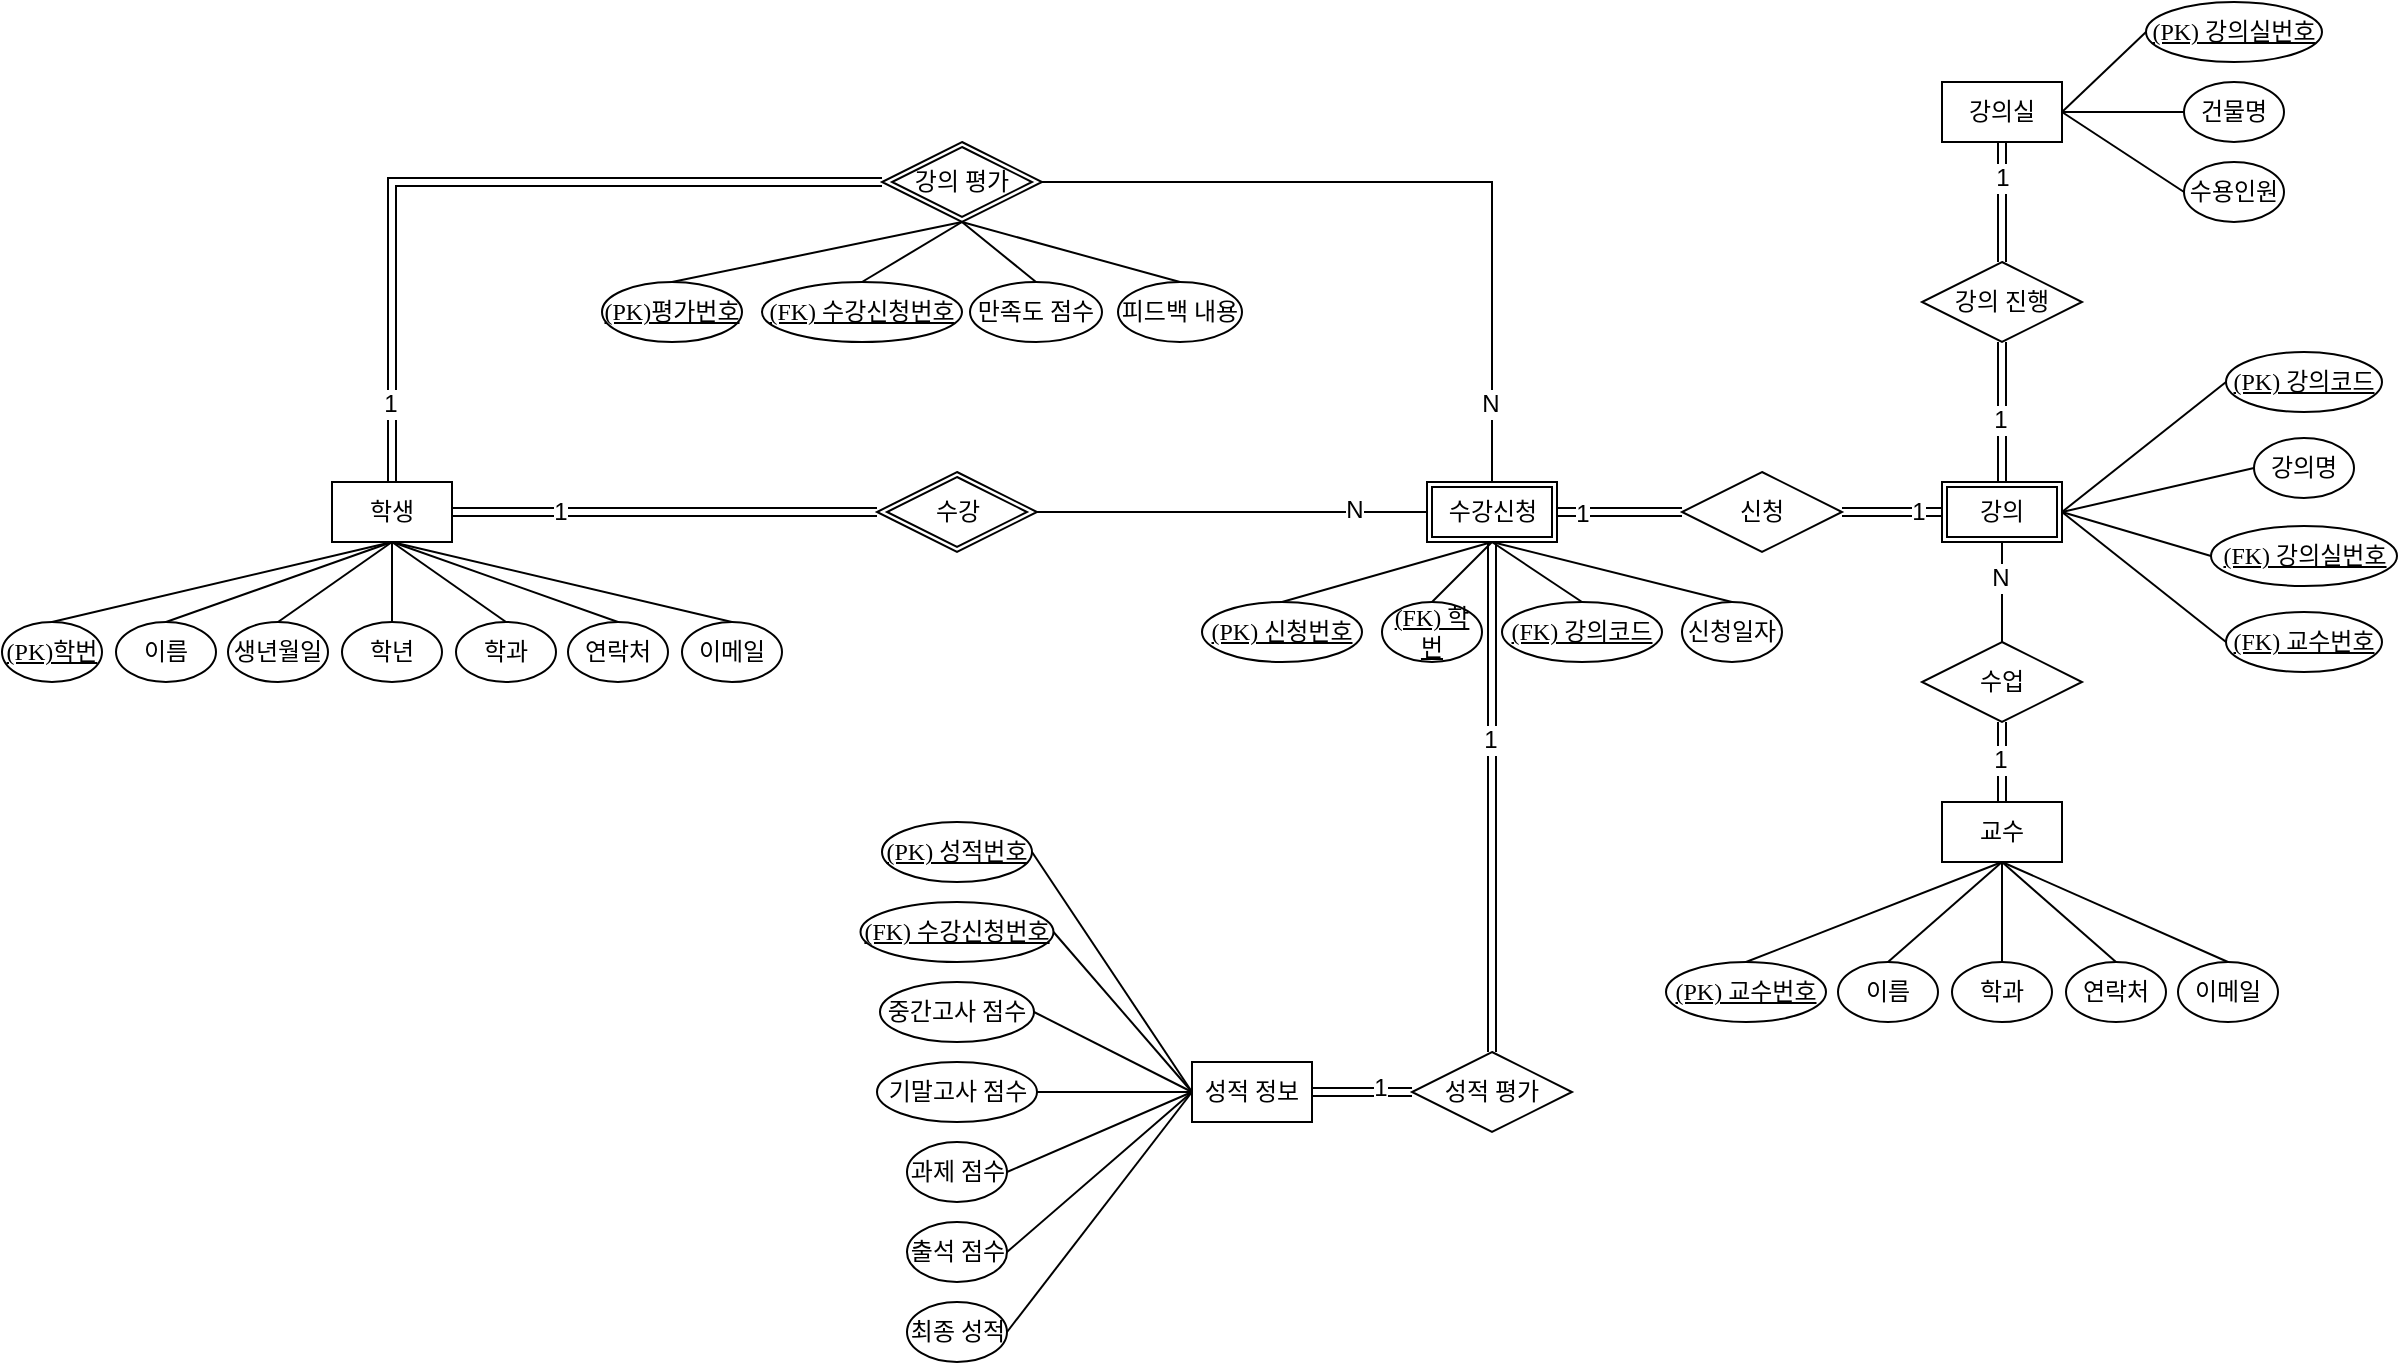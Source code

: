 <mxfile version="26.2.13">
  <diagram name="페이지-1" id="u4H2TjK39akYJ7ZPBIRg">
    <mxGraphModel dx="1890" dy="1308" grid="1" gridSize="10" guides="1" tooltips="1" connect="1" arrows="1" fold="1" page="1" pageScale="1" pageWidth="1500" pageHeight="1000" math="0" shadow="0">
      <root>
        <mxCell id="0" />
        <mxCell id="1" parent="0" />
        <mxCell id="-he7Gmgk-taw1Ec9X0cC-44" value="" style="group;fontFamily=Noto Sans KR;fontSource=https%3A%2F%2Ffonts.googleapis.com%2Fcss%3Ffamily%3DNoto%2BSans%2BKR;" parent="1" vertex="1" connectable="0">
          <mxGeometry x="1012" y="560" width="276" height="110" as="geometry" />
        </mxCell>
        <mxCell id="-he7Gmgk-taw1Ec9X0cC-17" value="&lt;font data-font-src=&quot;https://fonts.googleapis.com/css?family=Noto+Sans+KR&quot;&gt;교수&lt;/font&gt;" style="rounded=0;whiteSpace=wrap;html=1;fontFamily=Noto Sans KR;fontSource=https%3A%2F%2Ffonts.googleapis.com%2Fcss%3Ffamily%3DNoto%2BSans%2BKR;" parent="-he7Gmgk-taw1Ec9X0cC-44" vertex="1">
          <mxGeometry x="108" width="60" height="30" as="geometry" />
        </mxCell>
        <mxCell id="-he7Gmgk-taw1Ec9X0cC-19" value="&lt;font&gt;(PK) 교수번호&lt;/font&gt;" style="ellipse;whiteSpace=wrap;html=1;fontFamily=Noto Sans KR;fontSource=https%3A%2F%2Ffonts.googleapis.com%2Fcss%3Ffamily%3DNoto%2BSans%2BKR;fontStyle=4" parent="-he7Gmgk-taw1Ec9X0cC-44" vertex="1">
          <mxGeometry x="-30" y="80" width="80" height="30" as="geometry" />
        </mxCell>
        <mxCell id="-he7Gmgk-taw1Ec9X0cC-20" value="&lt;font&gt;이름&lt;/font&gt;" style="ellipse;whiteSpace=wrap;html=1;fontFamily=Noto Sans KR;fontSource=https%3A%2F%2Ffonts.googleapis.com%2Fcss%3Ffamily%3DNoto%2BSans%2BKR;" parent="-he7Gmgk-taw1Ec9X0cC-44" vertex="1">
          <mxGeometry x="56" y="80" width="50" height="30" as="geometry" />
        </mxCell>
        <mxCell id="-he7Gmgk-taw1Ec9X0cC-21" value="&lt;font&gt;학과&lt;/font&gt;" style="ellipse;whiteSpace=wrap;html=1;fontFamily=Noto Sans KR;fontSource=https%3A%2F%2Ffonts.googleapis.com%2Fcss%3Ffamily%3DNoto%2BSans%2BKR;" parent="-he7Gmgk-taw1Ec9X0cC-44" vertex="1">
          <mxGeometry x="113" y="80" width="50" height="30" as="geometry" />
        </mxCell>
        <mxCell id="-he7Gmgk-taw1Ec9X0cC-22" value="&lt;span style=&quot;&quot;&gt;연락처&lt;/span&gt;" style="ellipse;whiteSpace=wrap;html=1;fontFamily=Noto Sans KR;fontSource=https%3A%2F%2Ffonts.googleapis.com%2Fcss%3Ffamily%3DNoto%2BSans%2BKR;" parent="-he7Gmgk-taw1Ec9X0cC-44" vertex="1">
          <mxGeometry x="170" y="80" width="50" height="30" as="geometry" />
        </mxCell>
        <mxCell id="-he7Gmgk-taw1Ec9X0cC-23" value="&lt;font&gt;이메일&lt;/font&gt;" style="ellipse;whiteSpace=wrap;html=1;fontFamily=Noto Sans KR;fontSource=https%3A%2F%2Ffonts.googleapis.com%2Fcss%3Ffamily%3DNoto%2BSans%2BKR;" parent="-he7Gmgk-taw1Ec9X0cC-44" vertex="1">
          <mxGeometry x="226" y="80" width="50" height="30" as="geometry" />
        </mxCell>
        <mxCell id="-he7Gmgk-taw1Ec9X0cC-26" value="" style="endArrow=none;html=1;rounded=0;entryX=0.5;entryY=1;entryDx=0;entryDy=0;exitX=0.5;exitY=0;exitDx=0;exitDy=0;fontFamily=Noto Sans KR;fontSource=https%3A%2F%2Ffonts.googleapis.com%2Fcss%3Ffamily%3DNoto%2BSans%2BKR;" parent="-he7Gmgk-taw1Ec9X0cC-44" source="-he7Gmgk-taw1Ec9X0cC-19" target="-he7Gmgk-taw1Ec9X0cC-17" edge="1">
          <mxGeometry width="50" height="50" relative="1" as="geometry">
            <mxPoint x="173" y="260" as="sourcePoint" />
            <mxPoint x="223" y="210" as="targetPoint" />
          </mxGeometry>
        </mxCell>
        <mxCell id="-he7Gmgk-taw1Ec9X0cC-27" value="" style="endArrow=none;html=1;rounded=0;entryX=0.5;entryY=1;entryDx=0;entryDy=0;exitX=0.5;exitY=0;exitDx=0;exitDy=0;fontFamily=Noto Sans KR;fontSource=https%3A%2F%2Ffonts.googleapis.com%2Fcss%3Ffamily%3DNoto%2BSans%2BKR;" parent="-he7Gmgk-taw1Ec9X0cC-44" source="-he7Gmgk-taw1Ec9X0cC-20" target="-he7Gmgk-taw1Ec9X0cC-17" edge="1">
          <mxGeometry width="50" height="50" relative="1" as="geometry">
            <mxPoint x="173" y="260" as="sourcePoint" />
            <mxPoint x="223" y="210" as="targetPoint" />
          </mxGeometry>
        </mxCell>
        <mxCell id="-he7Gmgk-taw1Ec9X0cC-28" value="" style="endArrow=none;html=1;rounded=0;entryX=0.5;entryY=1;entryDx=0;entryDy=0;exitX=0.5;exitY=0;exitDx=0;exitDy=0;fontFamily=Noto Sans KR;fontSource=https%3A%2F%2Ffonts.googleapis.com%2Fcss%3Ffamily%3DNoto%2BSans%2BKR;" parent="-he7Gmgk-taw1Ec9X0cC-44" source="-he7Gmgk-taw1Ec9X0cC-21" target="-he7Gmgk-taw1Ec9X0cC-17" edge="1">
          <mxGeometry width="50" height="50" relative="1" as="geometry">
            <mxPoint x="173" y="260" as="sourcePoint" />
            <mxPoint x="223" y="210" as="targetPoint" />
          </mxGeometry>
        </mxCell>
        <mxCell id="-he7Gmgk-taw1Ec9X0cC-29" value="" style="endArrow=none;html=1;rounded=0;entryX=0.5;entryY=1;entryDx=0;entryDy=0;exitX=0.5;exitY=0;exitDx=0;exitDy=0;fontFamily=Noto Sans KR;fontSource=https%3A%2F%2Ffonts.googleapis.com%2Fcss%3Ffamily%3DNoto%2BSans%2BKR;" parent="-he7Gmgk-taw1Ec9X0cC-44" source="-he7Gmgk-taw1Ec9X0cC-22" target="-he7Gmgk-taw1Ec9X0cC-17" edge="1">
          <mxGeometry width="50" height="50" relative="1" as="geometry">
            <mxPoint x="173" y="260" as="sourcePoint" />
            <mxPoint x="223" y="210" as="targetPoint" />
          </mxGeometry>
        </mxCell>
        <mxCell id="-he7Gmgk-taw1Ec9X0cC-30" value="" style="endArrow=none;html=1;rounded=0;entryX=0.5;entryY=1;entryDx=0;entryDy=0;exitX=0.5;exitY=0;exitDx=0;exitDy=0;fontFamily=Noto Sans KR;fontSource=https%3A%2F%2Ffonts.googleapis.com%2Fcss%3Ffamily%3DNoto%2BSans%2BKR;" parent="-he7Gmgk-taw1Ec9X0cC-44" source="-he7Gmgk-taw1Ec9X0cC-23" target="-he7Gmgk-taw1Ec9X0cC-17" edge="1">
          <mxGeometry width="50" height="50" relative="1" as="geometry">
            <mxPoint x="173" y="260" as="sourcePoint" />
            <mxPoint x="223" y="210" as="targetPoint" />
          </mxGeometry>
        </mxCell>
        <mxCell id="qAFrtIwpJTjvJXIb0N1f-30" value="" style="endArrow=none;html=1;rounded=0;exitX=1;exitY=0.5;exitDx=0;exitDy=0;fontFamily=Noto Sans KR;fontSource=https%3A%2F%2Ffonts.googleapis.com%2Fcss%3Ffamily%3DNoto%2BSans%2BKR;entryX=0;entryY=0.5;entryDx=0;entryDy=0;shape=link;" edge="1" parent="1" source="qAFrtIwpJTjvJXIb0N1f-89" target="qAFrtIwpJTjvJXIb0N1f-105">
          <mxGeometry width="50" height="50" relative="1" as="geometry">
            <mxPoint x="850" y="410" as="sourcePoint" />
            <mxPoint x="1000" y="438" as="targetPoint" />
          </mxGeometry>
        </mxCell>
        <mxCell id="qAFrtIwpJTjvJXIb0N1f-163" value="1" style="edgeLabel;html=1;align=center;verticalAlign=middle;resizable=0;points=[];pointerEvents=0;fontFamily=Helvetica;fontSize=12;fontColor=default;fillColor=none;gradientColor=none;" vertex="1" connectable="0" parent="qAFrtIwpJTjvJXIb0N1f-30">
          <mxGeometry x="-0.594" y="-1" relative="1" as="geometry">
            <mxPoint as="offset" />
          </mxGeometry>
        </mxCell>
        <mxCell id="qAFrtIwpJTjvJXIb0N1f-86" value="" style="endArrow=none;html=1;rounded=0;fontFamily=Helvetica;fontSize=12;fontColor=default;entryX=0.5;entryY=0;entryDx=0;entryDy=0;exitX=0;exitY=0.5;exitDx=0;exitDy=0;shape=link;" edge="1" parent="1" source="qAFrtIwpJTjvJXIb0N1f-98" target="-he7Gmgk-taw1Ec9X0cC-1">
          <mxGeometry width="50" height="50" relative="1" as="geometry">
            <mxPoint x="600" y="490" as="sourcePoint" />
            <mxPoint x="970" y="600" as="targetPoint" />
            <Array as="points">
              <mxPoint x="345" y="250" />
            </Array>
          </mxGeometry>
        </mxCell>
        <mxCell id="qAFrtIwpJTjvJXIb0N1f-146" value="1" style="edgeLabel;html=1;align=center;verticalAlign=middle;resizable=0;points=[];pointerEvents=0;fontFamily=Helvetica;fontSize=12;fontColor=default;fillColor=none;gradientColor=none;" vertex="1" connectable="0" parent="qAFrtIwpJTjvJXIb0N1f-86">
          <mxGeometry x="0.797" y="-1" relative="1" as="geometry">
            <mxPoint y="1" as="offset" />
          </mxGeometry>
        </mxCell>
        <mxCell id="qAFrtIwpJTjvJXIb0N1f-17" value="&lt;font&gt;(PK) 신청번호&lt;/font&gt;" style="ellipse;whiteSpace=wrap;html=1;fontFamily=Noto Sans KR;fontSource=https%3A%2F%2Ffonts.googleapis.com%2Fcss%3Ffamily%3DNoto%2BSans%2BKR;fontStyle=4" vertex="1" parent="1">
          <mxGeometry x="750" y="460" width="80" height="30" as="geometry" />
        </mxCell>
        <mxCell id="qAFrtIwpJTjvJXIb0N1f-18" value="&lt;font&gt;&lt;u&gt;(FK) 학번&lt;/u&gt;&lt;/font&gt;" style="ellipse;whiteSpace=wrap;html=1;fontFamily=Noto Sans KR;fontSource=https%3A%2F%2Ffonts.googleapis.com%2Fcss%3Ffamily%3DNoto%2BSans%2BKR;" vertex="1" parent="1">
          <mxGeometry x="840" y="460" width="50" height="30" as="geometry" />
        </mxCell>
        <mxCell id="qAFrtIwpJTjvJXIb0N1f-20" value="&lt;font&gt;신청일자&lt;/font&gt;" style="ellipse;whiteSpace=wrap;html=1;fontFamily=Noto Sans KR;fontSource=https%3A%2F%2Ffonts.googleapis.com%2Fcss%3Ffamily%3DNoto%2BSans%2BKR;" vertex="1" parent="1">
          <mxGeometry x="990" y="460" width="50" height="30" as="geometry" />
        </mxCell>
        <mxCell id="qAFrtIwpJTjvJXIb0N1f-23" value="" style="endArrow=none;html=1;rounded=0;exitX=0.5;exitY=0;exitDx=0;exitDy=0;entryX=0.5;entryY=1;entryDx=0;entryDy=0;fontFamily=Noto Sans KR;fontSource=https%3A%2F%2Ffonts.googleapis.com%2Fcss%3Ffamily%3DNoto%2BSans%2BKR;" edge="1" parent="1" source="qAFrtIwpJTjvJXIb0N1f-17" target="qAFrtIwpJTjvJXIb0N1f-89">
          <mxGeometry width="50" height="50" relative="1" as="geometry">
            <mxPoint x="520" y="360" as="sourcePoint" />
            <mxPoint x="805" y="390" as="targetPoint" />
          </mxGeometry>
        </mxCell>
        <mxCell id="qAFrtIwpJTjvJXIb0N1f-24" value="" style="endArrow=none;html=1;rounded=0;entryX=0.5;entryY=1;entryDx=0;entryDy=0;exitX=0.5;exitY=0;exitDx=0;exitDy=0;fontFamily=Noto Sans KR;fontSource=https%3A%2F%2Ffonts.googleapis.com%2Fcss%3Ffamily%3DNoto%2BSans%2BKR;" edge="1" parent="1" source="qAFrtIwpJTjvJXIb0N1f-18" target="qAFrtIwpJTjvJXIb0N1f-89">
          <mxGeometry width="50" height="50" relative="1" as="geometry">
            <mxPoint x="520" y="360" as="sourcePoint" />
            <mxPoint x="805" y="390" as="targetPoint" />
          </mxGeometry>
        </mxCell>
        <mxCell id="qAFrtIwpJTjvJXIb0N1f-25" value="" style="endArrow=none;html=1;rounded=0;entryX=0.5;entryY=1;entryDx=0;entryDy=0;exitX=0.5;exitY=0;exitDx=0;exitDy=0;fontFamily=Noto Sans KR;fontSource=https%3A%2F%2Ffonts.googleapis.com%2Fcss%3Ffamily%3DNoto%2BSans%2BKR;" edge="1" parent="1" source="qAFrtIwpJTjvJXIb0N1f-19" target="qAFrtIwpJTjvJXIb0N1f-89">
          <mxGeometry width="50" height="50" relative="1" as="geometry">
            <mxPoint x="520" y="360" as="sourcePoint" />
            <mxPoint x="805" y="390" as="targetPoint" />
          </mxGeometry>
        </mxCell>
        <mxCell id="qAFrtIwpJTjvJXIb0N1f-26" value="" style="endArrow=none;html=1;rounded=0;entryX=0.5;entryY=1;entryDx=0;entryDy=0;exitX=0.5;exitY=0;exitDx=0;exitDy=0;fontFamily=Noto Sans KR;fontSource=https%3A%2F%2Ffonts.googleapis.com%2Fcss%3Ffamily%3DNoto%2BSans%2BKR;" edge="1" parent="1" source="qAFrtIwpJTjvJXIb0N1f-20" target="qAFrtIwpJTjvJXIb0N1f-89">
          <mxGeometry width="50" height="50" relative="1" as="geometry">
            <mxPoint x="520" y="360" as="sourcePoint" />
            <mxPoint x="805" y="390" as="targetPoint" />
          </mxGeometry>
        </mxCell>
        <mxCell id="qAFrtIwpJTjvJXIb0N1f-104" value="" style="endArrow=none;html=1;rounded=0;fontFamily=Helvetica;fontSize=12;fontColor=default;entryX=0.5;entryY=0;entryDx=0;entryDy=0;exitX=1;exitY=0.5;exitDx=0;exitDy=0;" edge="1" parent="1" source="qAFrtIwpJTjvJXIb0N1f-98" target="qAFrtIwpJTjvJXIb0N1f-89">
          <mxGeometry width="50" height="50" relative="1" as="geometry">
            <mxPoint x="670" y="470" as="sourcePoint" />
            <mxPoint x="720" y="420" as="targetPoint" />
            <Array as="points">
              <mxPoint x="895" y="250" />
            </Array>
          </mxGeometry>
        </mxCell>
        <mxCell id="qAFrtIwpJTjvJXIb0N1f-147" value="N" style="edgeLabel;html=1;align=center;verticalAlign=middle;resizable=0;points=[];pointerEvents=0;fontFamily=Helvetica;fontSize=12;fontColor=default;fillColor=none;gradientColor=none;" vertex="1" connectable="0" parent="qAFrtIwpJTjvJXIb0N1f-104">
          <mxGeometry x="0.786" y="-1" relative="1" as="geometry">
            <mxPoint y="1" as="offset" />
          </mxGeometry>
        </mxCell>
        <mxCell id="qAFrtIwpJTjvJXIb0N1f-105" value="신청" style="rhombus;whiteSpace=wrap;html=1;pointerEvents=0;align=center;verticalAlign=middle;fontFamily=Noto Sans KR;fontSize=12;labelBackgroundColor=none;fontSource=https%3A%2F%2Ffonts.googleapis.com%2Fcss%3Ffamily%3DNoto%2BSans%2BKR;" vertex="1" parent="1">
          <mxGeometry x="990" y="395" width="80" height="40" as="geometry" />
        </mxCell>
        <mxCell id="qAFrtIwpJTjvJXIb0N1f-109" value="" style="endArrow=none;html=1;rounded=0;fontFamily=Helvetica;fontSize=12;fontColor=default;entryX=0;entryY=0.5;entryDx=0;entryDy=0;exitX=1;exitY=0.5;exitDx=0;exitDy=0;shape=link;" edge="1" parent="1" source="qAFrtIwpJTjvJXIb0N1f-105" target="-he7Gmgk-taw1Ec9X0cC-32">
          <mxGeometry width="50" height="50" relative="1" as="geometry">
            <mxPoint x="890" y="600" as="sourcePoint" />
            <mxPoint x="940" y="550" as="targetPoint" />
          </mxGeometry>
        </mxCell>
        <mxCell id="qAFrtIwpJTjvJXIb0N1f-164" value="1" style="edgeLabel;html=1;align=center;verticalAlign=middle;resizable=0;points=[];pointerEvents=0;fontFamily=Helvetica;fontSize=12;fontColor=default;fillColor=none;gradientColor=none;" vertex="1" connectable="0" parent="qAFrtIwpJTjvJXIb0N1f-109">
          <mxGeometry x="0.512" relative="1" as="geometry">
            <mxPoint as="offset" />
          </mxGeometry>
        </mxCell>
        <mxCell id="qAFrtIwpJTjvJXIb0N1f-114" value="" style="group" vertex="1" connectable="0" parent="1">
          <mxGeometry x="1120" y="335" width="230" height="160" as="geometry" />
        </mxCell>
        <mxCell id="-he7Gmgk-taw1Ec9X0cC-32" value="&lt;font data-font-src=&quot;https://fonts.googleapis.com/css?family=Noto+Sans+KR&quot;&gt;강의&lt;/font&gt;" style="rounded=0;whiteSpace=wrap;html=1;fontFamily=Noto Sans KR;fontSource=https%3A%2F%2Ffonts.googleapis.com%2Fcss%3Ffamily%3DNoto%2BSans%2BKR;" parent="qAFrtIwpJTjvJXIb0N1f-114" vertex="1">
          <mxGeometry y="65" width="60" height="30" as="geometry" />
        </mxCell>
        <mxCell id="-he7Gmgk-taw1Ec9X0cC-34" value="&lt;font&gt;&lt;u&gt;(PK) 강의코드&lt;/u&gt;&lt;/font&gt;" style="ellipse;whiteSpace=wrap;html=1;fontFamily=Noto Sans KR;fontSource=https%3A%2F%2Ffonts.googleapis.com%2Fcss%3Ffamily%3DNoto%2BSans%2BKR;" parent="qAFrtIwpJTjvJXIb0N1f-114" vertex="1">
          <mxGeometry x="142" width="78" height="30" as="geometry" />
        </mxCell>
        <mxCell id="-he7Gmgk-taw1Ec9X0cC-35" value="&lt;font&gt;강의명&lt;/font&gt;" style="ellipse;whiteSpace=wrap;html=1;fontFamily=Noto Sans KR;fontSource=https%3A%2F%2Ffonts.googleapis.com%2Fcss%3Ffamily%3DNoto%2BSans%2BKR;" parent="qAFrtIwpJTjvJXIb0N1f-114" vertex="1">
          <mxGeometry x="156" y="43" width="50" height="30" as="geometry" />
        </mxCell>
        <mxCell id="-he7Gmgk-taw1Ec9X0cC-36" value="&lt;span style=&quot;&quot;&gt;&lt;u&gt;(FK) 강의실번호&lt;/u&gt;&lt;/span&gt;" style="ellipse;whiteSpace=wrap;html=1;fontFamily=Noto Sans KR;fontSource=https%3A%2F%2Ffonts.googleapis.com%2Fcss%3Ffamily%3DNoto%2BSans%2BKR;" parent="qAFrtIwpJTjvJXIb0N1f-114" vertex="1">
          <mxGeometry x="134.5" y="87" width="93" height="30" as="geometry" />
        </mxCell>
        <mxCell id="-he7Gmgk-taw1Ec9X0cC-37" value="&lt;font&gt;&lt;u&gt;(FK) 교수번호&lt;/u&gt;&lt;/font&gt;" style="ellipse;whiteSpace=wrap;html=1;fontFamily=Noto Sans KR;fontSource=https%3A%2F%2Ffonts.googleapis.com%2Fcss%3Ffamily%3DNoto%2BSans%2BKR;" parent="qAFrtIwpJTjvJXIb0N1f-114" vertex="1">
          <mxGeometry x="142" y="130" width="78" height="30" as="geometry" />
        </mxCell>
        <mxCell id="qAFrtIwpJTjvJXIb0N1f-110" value="" style="endArrow=none;html=1;rounded=0;fontFamily=Helvetica;fontSize=12;fontColor=default;entryX=1;entryY=0.5;entryDx=0;entryDy=0;exitX=0;exitY=0.5;exitDx=0;exitDy=0;" edge="1" parent="qAFrtIwpJTjvJXIb0N1f-114" source="-he7Gmgk-taw1Ec9X0cC-34" target="-he7Gmgk-taw1Ec9X0cC-32">
          <mxGeometry width="50" height="50" relative="1" as="geometry">
            <mxPoint x="187" y="122.5" as="sourcePoint" />
            <mxPoint x="237" y="72.5" as="targetPoint" />
          </mxGeometry>
        </mxCell>
        <mxCell id="qAFrtIwpJTjvJXIb0N1f-111" value="" style="endArrow=none;html=1;rounded=0;fontFamily=Helvetica;fontSize=12;fontColor=default;exitX=1;exitY=0.5;exitDx=0;exitDy=0;entryX=0;entryY=0.5;entryDx=0;entryDy=0;" edge="1" parent="qAFrtIwpJTjvJXIb0N1f-114" source="-he7Gmgk-taw1Ec9X0cC-32" target="-he7Gmgk-taw1Ec9X0cC-35">
          <mxGeometry width="50" height="50" relative="1" as="geometry">
            <mxPoint x="187" y="122.5" as="sourcePoint" />
            <mxPoint x="237" y="72.5" as="targetPoint" />
          </mxGeometry>
        </mxCell>
        <mxCell id="qAFrtIwpJTjvJXIb0N1f-112" value="" style="endArrow=none;html=1;rounded=0;fontFamily=Helvetica;fontSize=12;fontColor=default;entryX=1;entryY=0.5;entryDx=0;entryDy=0;exitX=0;exitY=0.5;exitDx=0;exitDy=0;" edge="1" parent="qAFrtIwpJTjvJXIb0N1f-114" source="-he7Gmgk-taw1Ec9X0cC-36" target="-he7Gmgk-taw1Ec9X0cC-32">
          <mxGeometry width="50" height="50" relative="1" as="geometry">
            <mxPoint x="187" y="122.5" as="sourcePoint" />
            <mxPoint x="237" y="72.5" as="targetPoint" />
          </mxGeometry>
        </mxCell>
        <mxCell id="qAFrtIwpJTjvJXIb0N1f-113" value="" style="endArrow=none;html=1;rounded=0;fontFamily=Helvetica;fontSize=12;fontColor=default;entryX=1;entryY=0.5;entryDx=0;entryDy=0;exitX=0;exitY=0.5;exitDx=0;exitDy=0;" edge="1" parent="qAFrtIwpJTjvJXIb0N1f-114" source="-he7Gmgk-taw1Ec9X0cC-37" target="-he7Gmgk-taw1Ec9X0cC-32">
          <mxGeometry width="50" height="50" relative="1" as="geometry">
            <mxPoint x="187" y="122.5" as="sourcePoint" />
            <mxPoint x="237" y="72.5" as="targetPoint" />
          </mxGeometry>
        </mxCell>
        <mxCell id="qAFrtIwpJTjvJXIb0N1f-159" value="" style="rounded=0;whiteSpace=wrap;html=1;fontFamily=Noto Sans KR;fontSource=https%3A%2F%2Ffonts.googleapis.com%2Fcss%3Ffamily%3DNoto%2BSans%2BKR;fillColor=none;" vertex="1" parent="qAFrtIwpJTjvJXIb0N1f-114">
          <mxGeometry x="2.5" y="67.5" width="55" height="25" as="geometry" />
        </mxCell>
        <mxCell id="qAFrtIwpJTjvJXIb0N1f-117" value="" style="group" vertex="1" connectable="0" parent="1">
          <mxGeometry x="1120" y="160" width="190" height="110" as="geometry" />
        </mxCell>
        <mxCell id="qAFrtIwpJTjvJXIb0N1f-2" value="&lt;font data-font-src=&quot;https://fonts.googleapis.com/css?family=Noto+Sans+KR&quot;&gt;강의실&lt;/font&gt;" style="rounded=0;whiteSpace=wrap;html=1;fontFamily=Noto Sans KR;fontSource=https%3A%2F%2Ffonts.googleapis.com%2Fcss%3Ffamily%3DNoto%2BSans%2BKR;" vertex="1" parent="qAFrtIwpJTjvJXIb0N1f-117">
          <mxGeometry y="40" width="60" height="30" as="geometry" />
        </mxCell>
        <mxCell id="qAFrtIwpJTjvJXIb0N1f-5" value="&lt;font&gt;건물명&lt;/font&gt;" style="ellipse;whiteSpace=wrap;html=1;fontFamily=Noto Sans KR;fontSource=https%3A%2F%2Ffonts.googleapis.com%2Fcss%3Ffamily%3DNoto%2BSans%2BKR;" vertex="1" parent="qAFrtIwpJTjvJXIb0N1f-117">
          <mxGeometry x="121" y="40" width="50" height="30" as="geometry" />
        </mxCell>
        <mxCell id="qAFrtIwpJTjvJXIb0N1f-6" value="&lt;font&gt;수용인원&lt;/font&gt;" style="ellipse;whiteSpace=wrap;html=1;fontFamily=Noto Sans KR;fontSource=https%3A%2F%2Ffonts.googleapis.com%2Fcss%3Ffamily%3DNoto%2BSans%2BKR;" vertex="1" parent="qAFrtIwpJTjvJXIb0N1f-117">
          <mxGeometry x="121" y="80" width="50" height="30" as="geometry" />
        </mxCell>
        <mxCell id="qAFrtIwpJTjvJXIb0N1f-9" value="" style="endArrow=none;html=1;rounded=0;entryX=1;entryY=0.5;entryDx=0;entryDy=0;fontFamily=Noto Sans KR;fontSource=https%3A%2F%2Ffonts.googleapis.com%2Fcss%3Ffamily%3DNoto%2BSans%2BKR;exitX=0;exitY=0.5;exitDx=0;exitDy=0;" edge="1" parent="qAFrtIwpJTjvJXIb0N1f-117" source="qAFrtIwpJTjvJXIb0N1f-13" target="qAFrtIwpJTjvJXIb0N1f-2">
          <mxGeometry width="50" height="50" relative="1" as="geometry">
            <mxPoint x="122" y="20" as="sourcePoint" />
            <mxPoint x="125" y="250" as="targetPoint" />
          </mxGeometry>
        </mxCell>
        <mxCell id="qAFrtIwpJTjvJXIb0N1f-13" value="&lt;span style=&quot;&quot;&gt;&lt;u&gt;(PK) 강의실번호&lt;/u&gt;&lt;/span&gt;" style="ellipse;whiteSpace=wrap;html=1;fontFamily=Noto Sans KR;fontSource=https%3A%2F%2Ffonts.googleapis.com%2Fcss%3Ffamily%3DNoto%2BSans%2BKR;" vertex="1" parent="qAFrtIwpJTjvJXIb0N1f-117">
          <mxGeometry x="102" width="88" height="30" as="geometry" />
        </mxCell>
        <mxCell id="qAFrtIwpJTjvJXIb0N1f-115" value="" style="endArrow=none;html=1;rounded=0;entryX=1;entryY=0.5;entryDx=0;entryDy=0;fontFamily=Noto Sans KR;fontSource=https%3A%2F%2Ffonts.googleapis.com%2Fcss%3Ffamily%3DNoto%2BSans%2BKR;exitX=0;exitY=0.5;exitDx=0;exitDy=0;" edge="1" parent="qAFrtIwpJTjvJXIb0N1f-117" source="qAFrtIwpJTjvJXIb0N1f-5" target="qAFrtIwpJTjvJXIb0N1f-2">
          <mxGeometry width="50" height="50" relative="1" as="geometry">
            <mxPoint x="112" y="25" as="sourcePoint" />
            <mxPoint x="70" y="65" as="targetPoint" />
          </mxGeometry>
        </mxCell>
        <mxCell id="qAFrtIwpJTjvJXIb0N1f-116" value="" style="endArrow=none;html=1;rounded=0;entryX=1;entryY=0.5;entryDx=0;entryDy=0;fontFamily=Noto Sans KR;fontSource=https%3A%2F%2Ffonts.googleapis.com%2Fcss%3Ffamily%3DNoto%2BSans%2BKR;exitX=0;exitY=0.5;exitDx=0;exitDy=0;" edge="1" parent="qAFrtIwpJTjvJXIb0N1f-117" source="qAFrtIwpJTjvJXIb0N1f-6" target="qAFrtIwpJTjvJXIb0N1f-2">
          <mxGeometry width="50" height="50" relative="1" as="geometry">
            <mxPoint x="122" y="35" as="sourcePoint" />
            <mxPoint x="80" y="75" as="targetPoint" />
          </mxGeometry>
        </mxCell>
        <mxCell id="qAFrtIwpJTjvJXIb0N1f-118" value="" style="endArrow=none;html=1;rounded=0;fontFamily=Helvetica;fontSize=12;fontColor=default;entryX=0.5;entryY=1;entryDx=0;entryDy=0;exitX=0.5;exitY=0;exitDx=0;exitDy=0;shape=link;" edge="1" parent="1" source="qAFrtIwpJTjvJXIb0N1f-120" target="qAFrtIwpJTjvJXIb0N1f-2">
          <mxGeometry width="50" height="50" relative="1" as="geometry">
            <mxPoint x="1150" y="220" as="sourcePoint" />
            <mxPoint x="1340" y="200" as="targetPoint" />
          </mxGeometry>
        </mxCell>
        <mxCell id="qAFrtIwpJTjvJXIb0N1f-162" value="1" style="edgeLabel;html=1;align=center;verticalAlign=middle;resizable=0;points=[];pointerEvents=0;fontFamily=Helvetica;fontSize=12;fontColor=default;fillColor=none;gradientColor=none;" vertex="1" connectable="0" parent="qAFrtIwpJTjvJXIb0N1f-118">
          <mxGeometry x="0.404" relative="1" as="geometry">
            <mxPoint as="offset" />
          </mxGeometry>
        </mxCell>
        <mxCell id="qAFrtIwpJTjvJXIb0N1f-120" value="강의 진행" style="rhombus;whiteSpace=wrap;html=1;pointerEvents=0;align=center;verticalAlign=middle;fontFamily=Noto Sans KR;fontSize=12;labelBackgroundColor=none;fontSource=https%3A%2F%2Ffonts.googleapis.com%2Fcss%3Ffamily%3DNoto%2BSans%2BKR;" vertex="1" parent="1">
          <mxGeometry x="1110" y="290" width="80" height="40" as="geometry" />
        </mxCell>
        <mxCell id="qAFrtIwpJTjvJXIb0N1f-122" value="" style="endArrow=none;html=1;rounded=0;fontFamily=Helvetica;fontSize=12;fontColor=default;entryX=0.5;entryY=1;entryDx=0;entryDy=0;exitX=0.5;exitY=0;exitDx=0;exitDy=0;shape=link;" edge="1" parent="1" source="-he7Gmgk-taw1Ec9X0cC-32" target="qAFrtIwpJTjvJXIb0N1f-120">
          <mxGeometry width="50" height="50" relative="1" as="geometry">
            <mxPoint x="1290" y="250" as="sourcePoint" />
            <mxPoint x="1340" y="200" as="targetPoint" />
          </mxGeometry>
        </mxCell>
        <mxCell id="qAFrtIwpJTjvJXIb0N1f-161" value="1" style="edgeLabel;html=1;align=center;verticalAlign=middle;resizable=0;points=[];pointerEvents=0;fontFamily=Helvetica;fontSize=12;fontColor=default;fillColor=none;gradientColor=none;" vertex="1" connectable="0" parent="qAFrtIwpJTjvJXIb0N1f-122">
          <mxGeometry x="-0.116" y="-1" relative="1" as="geometry">
            <mxPoint x="-2" as="offset" />
          </mxGeometry>
        </mxCell>
        <mxCell id="qAFrtIwpJTjvJXIb0N1f-124" value="" style="group" vertex="1" connectable="0" parent="1">
          <mxGeometry x="500" y="230" width="270" height="100" as="geometry" />
        </mxCell>
        <mxCell id="qAFrtIwpJTjvJXIb0N1f-77" value="&lt;font&gt;&lt;u&gt;(FK) 수강신청번호&lt;/u&gt;&lt;/font&gt;" style="ellipse;whiteSpace=wrap;html=1;fontFamily=Noto Sans KR;fontSource=https%3A%2F%2Ffonts.googleapis.com%2Fcss%3Ffamily%3DNoto%2BSans%2BKR;" vertex="1" parent="qAFrtIwpJTjvJXIb0N1f-124">
          <mxGeometry x="30" y="70" width="100" height="30" as="geometry" />
        </mxCell>
        <mxCell id="qAFrtIwpJTjvJXIb0N1f-78" value="&lt;span style=&quot;&quot;&gt;만족도 점수&lt;/span&gt;" style="ellipse;whiteSpace=wrap;html=1;fontFamily=Noto Sans KR;fontSource=https%3A%2F%2Ffonts.googleapis.com%2Fcss%3Ffamily%3DNoto%2BSans%2BKR;" vertex="1" parent="qAFrtIwpJTjvJXIb0N1f-124">
          <mxGeometry x="134" y="70" width="66" height="30" as="geometry" />
        </mxCell>
        <mxCell id="qAFrtIwpJTjvJXIb0N1f-79" value="&lt;font&gt;피드백 내용&lt;/font&gt;" style="ellipse;whiteSpace=wrap;html=1;fontFamily=Noto Sans KR;fontSource=https%3A%2F%2Ffonts.googleapis.com%2Fcss%3Ffamily%3DNoto%2BSans%2BKR;" vertex="1" parent="qAFrtIwpJTjvJXIb0N1f-124">
          <mxGeometry x="208" y="70" width="62" height="30" as="geometry" />
        </mxCell>
        <mxCell id="qAFrtIwpJTjvJXIb0N1f-98" value="강의 평가" style="rhombus;whiteSpace=wrap;html=1;pointerEvents=0;align=center;verticalAlign=middle;fontFamily=Noto Sans KR;fontSize=12;labelBackgroundColor=none;fontSource=https%3A%2F%2Ffonts.googleapis.com%2Fcss%3Ffamily%3DNoto%2BSans%2BKR;" vertex="1" parent="qAFrtIwpJTjvJXIb0N1f-124">
          <mxGeometry x="90" width="80" height="40" as="geometry" />
        </mxCell>
        <mxCell id="qAFrtIwpJTjvJXIb0N1f-81" value="" style="endArrow=none;html=1;rounded=0;entryX=0.5;entryY=1;entryDx=0;entryDy=0;exitX=0.5;exitY=0;exitDx=0;exitDy=0;fontFamily=Noto Sans KR;fontSource=https%3A%2F%2Ffonts.googleapis.com%2Fcss%3Ffamily%3DNoto%2BSans%2BKR;" edge="1" parent="qAFrtIwpJTjvJXIb0N1f-124" source="qAFrtIwpJTjvJXIb0N1f-77" target="qAFrtIwpJTjvJXIb0N1f-98">
          <mxGeometry width="50" height="50" relative="1" as="geometry">
            <mxPoint x="247" y="315" as="sourcePoint" />
            <mxPoint x="253" y="90" as="targetPoint" />
          </mxGeometry>
        </mxCell>
        <mxCell id="qAFrtIwpJTjvJXIb0N1f-82" value="" style="endArrow=none;html=1;rounded=0;entryX=0.5;entryY=1;entryDx=0;entryDy=0;exitX=0.5;exitY=0;exitDx=0;exitDy=0;fontFamily=Noto Sans KR;fontSource=https%3A%2F%2Ffonts.googleapis.com%2Fcss%3Ffamily%3DNoto%2BSans%2BKR;" edge="1" parent="qAFrtIwpJTjvJXIb0N1f-124" source="qAFrtIwpJTjvJXIb0N1f-78" target="qAFrtIwpJTjvJXIb0N1f-98">
          <mxGeometry width="50" height="50" relative="1" as="geometry">
            <mxPoint x="247" y="315" as="sourcePoint" />
            <mxPoint x="253" y="90" as="targetPoint" />
          </mxGeometry>
        </mxCell>
        <mxCell id="qAFrtIwpJTjvJXIb0N1f-83" value="" style="endArrow=none;html=1;rounded=0;entryX=0.5;entryY=1;entryDx=0;entryDy=0;exitX=0.5;exitY=0;exitDx=0;exitDy=0;fontFamily=Noto Sans KR;fontSource=https%3A%2F%2Ffonts.googleapis.com%2Fcss%3Ffamily%3DNoto%2BSans%2BKR;" edge="1" parent="qAFrtIwpJTjvJXIb0N1f-124" source="qAFrtIwpJTjvJXIb0N1f-79" target="qAFrtIwpJTjvJXIb0N1f-98">
          <mxGeometry width="50" height="50" relative="1" as="geometry">
            <mxPoint x="247" y="315" as="sourcePoint" />
            <mxPoint x="253" y="90" as="targetPoint" />
          </mxGeometry>
        </mxCell>
        <mxCell id="qAFrtIwpJTjvJXIb0N1f-158" value="" style="rhombus;whiteSpace=wrap;html=1;pointerEvents=0;align=center;verticalAlign=middle;fontFamily=Noto Sans KR;fontSize=12;labelBackgroundColor=none;fontSource=https%3A%2F%2Ffonts.googleapis.com%2Fcss%3Ffamily%3DNoto%2BSans%2BKR;fillColor=none;" vertex="1" parent="qAFrtIwpJTjvJXIb0N1f-124">
          <mxGeometry x="95" y="2.5" width="70" height="35" as="geometry" />
        </mxCell>
        <mxCell id="qAFrtIwpJTjvJXIb0N1f-125" value="" style="endArrow=none;html=1;rounded=0;fontFamily=Helvetica;fontSize=12;fontColor=default;entryX=0;entryY=0.5;entryDx=0;entryDy=0;exitX=1;exitY=0.5;exitDx=0;exitDy=0;strokeColor=default;shape=link;" edge="1" parent="1" source="-he7Gmgk-taw1Ec9X0cC-1" target="qAFrtIwpJTjvJXIb0N1f-90">
          <mxGeometry width="50" height="50" relative="1" as="geometry">
            <mxPoint x="550" y="410" as="sourcePoint" />
            <mxPoint x="600" y="360" as="targetPoint" />
          </mxGeometry>
        </mxCell>
        <mxCell id="qAFrtIwpJTjvJXIb0N1f-148" value="1" style="edgeLabel;html=1;align=center;verticalAlign=middle;resizable=0;points=[];pointerEvents=0;fontFamily=Helvetica;fontSize=12;fontColor=default;fillColor=none;gradientColor=none;" vertex="1" connectable="0" parent="qAFrtIwpJTjvJXIb0N1f-125">
          <mxGeometry x="-0.498" relative="1" as="geometry">
            <mxPoint as="offset" />
          </mxGeometry>
        </mxCell>
        <mxCell id="qAFrtIwpJTjvJXIb0N1f-126" value="" style="endArrow=none;html=1;rounded=0;fontFamily=Helvetica;fontSize=12;fontColor=default;entryX=0;entryY=0.5;entryDx=0;entryDy=0;exitX=1;exitY=0.5;exitDx=0;exitDy=0;" edge="1" parent="1" source="qAFrtIwpJTjvJXIb0N1f-90" target="qAFrtIwpJTjvJXIb0N1f-89">
          <mxGeometry width="50" height="50" relative="1" as="geometry">
            <mxPoint x="550" y="410" as="sourcePoint" />
            <mxPoint x="600" y="360" as="targetPoint" />
          </mxGeometry>
        </mxCell>
        <mxCell id="qAFrtIwpJTjvJXIb0N1f-149" value="N" style="edgeLabel;html=1;align=center;verticalAlign=middle;resizable=0;points=[];pointerEvents=0;fontFamily=Helvetica;fontSize=12;fontColor=default;fillColor=none;gradientColor=none;" vertex="1" connectable="0" parent="qAFrtIwpJTjvJXIb0N1f-126">
          <mxGeometry x="0.621" y="1" relative="1" as="geometry">
            <mxPoint as="offset" />
          </mxGeometry>
        </mxCell>
        <mxCell id="qAFrtIwpJTjvJXIb0N1f-127" value="수업" style="rhombus;whiteSpace=wrap;html=1;pointerEvents=0;align=center;verticalAlign=middle;fontFamily=Noto Sans KR;fontSize=12;labelBackgroundColor=none;fontSource=https%3A%2F%2Ffonts.googleapis.com%2Fcss%3Ffamily%3DNoto%2BSans%2BKR;" vertex="1" parent="1">
          <mxGeometry x="1110" y="480" width="80" height="40" as="geometry" />
        </mxCell>
        <mxCell id="qAFrtIwpJTjvJXIb0N1f-128" value="" style="endArrow=none;html=1;rounded=0;fontFamily=Helvetica;fontSize=12;fontColor=default;entryX=0.5;entryY=1;entryDx=0;entryDy=0;exitX=0.5;exitY=0;exitDx=0;exitDy=0;" edge="1" parent="1" source="qAFrtIwpJTjvJXIb0N1f-127" target="-he7Gmgk-taw1Ec9X0cC-32">
          <mxGeometry width="50" height="50" relative="1" as="geometry">
            <mxPoint x="870" y="520" as="sourcePoint" />
            <mxPoint x="920" y="470" as="targetPoint" />
          </mxGeometry>
        </mxCell>
        <mxCell id="qAFrtIwpJTjvJXIb0N1f-142" value="N" style="edgeLabel;html=1;align=center;verticalAlign=middle;resizable=0;points=[];pointerEvents=0;fontFamily=Helvetica;fontSize=12;fontColor=default;fillColor=none;gradientColor=none;" vertex="1" connectable="0" parent="qAFrtIwpJTjvJXIb0N1f-128">
          <mxGeometry x="0.293" y="1" relative="1" as="geometry">
            <mxPoint as="offset" />
          </mxGeometry>
        </mxCell>
        <mxCell id="qAFrtIwpJTjvJXIb0N1f-129" value="" style="endArrow=none;html=1;rounded=0;fontFamily=Helvetica;fontSize=12;fontColor=default;entryX=0.5;entryY=1;entryDx=0;entryDy=0;exitX=0.5;exitY=0;exitDx=0;exitDy=0;shape=link;" edge="1" parent="1" source="-he7Gmgk-taw1Ec9X0cC-17" target="qAFrtIwpJTjvJXIb0N1f-127">
          <mxGeometry width="50" height="50" relative="1" as="geometry">
            <mxPoint x="870" y="520" as="sourcePoint" />
            <mxPoint x="920" y="470" as="targetPoint" />
          </mxGeometry>
        </mxCell>
        <mxCell id="qAFrtIwpJTjvJXIb0N1f-141" value="&lt;div&gt;1&lt;/div&gt;" style="edgeLabel;html=1;align=center;verticalAlign=middle;resizable=0;points=[];pointerEvents=0;fontFamily=Helvetica;fontSize=12;fontColor=default;fillColor=none;gradientColor=none;" vertex="1" connectable="0" parent="qAFrtIwpJTjvJXIb0N1f-129">
          <mxGeometry x="0.075" y="-1" relative="1" as="geometry">
            <mxPoint x="-2" as="offset" />
          </mxGeometry>
        </mxCell>
        <mxCell id="qAFrtIwpJTjvJXIb0N1f-137" value="" style="group" vertex="1" connectable="0" parent="1">
          <mxGeometry x="570" y="570" width="235" height="270" as="geometry" />
        </mxCell>
        <mxCell id="qAFrtIwpJTjvJXIb0N1f-44" value="&lt;font&gt;최종 성적&lt;/font&gt;" style="ellipse;whiteSpace=wrap;html=1;fontFamily=Noto Sans KR;fontSource=https%3A%2F%2Ffonts.googleapis.com%2Fcss%3Ffamily%3DNoto%2BSans%2BKR;" vertex="1" parent="qAFrtIwpJTjvJXIb0N1f-137">
          <mxGeometry x="32.5" y="240" width="50" height="30" as="geometry" />
        </mxCell>
        <mxCell id="qAFrtIwpJTjvJXIb0N1f-37" value="&lt;font&gt;성적 정보&lt;/font&gt;" style="rounded=0;whiteSpace=wrap;html=1;fontFamily=Noto Sans KR;fontSource=https%3A%2F%2Ffonts.googleapis.com%2Fcss%3Ffamily%3DNoto%2BSans%2BKR;" vertex="1" parent="qAFrtIwpJTjvJXIb0N1f-137">
          <mxGeometry x="175" y="120" width="60" height="30" as="geometry" />
        </mxCell>
        <mxCell id="qAFrtIwpJTjvJXIb0N1f-38" value="&lt;font&gt;(PK) 성적번호&lt;/font&gt;" style="ellipse;whiteSpace=wrap;html=1;fontFamily=Noto Sans KR;fontSource=https%3A%2F%2Ffonts.googleapis.com%2Fcss%3Ffamily%3DNoto%2BSans%2BKR;fontStyle=4" vertex="1" parent="qAFrtIwpJTjvJXIb0N1f-137">
          <mxGeometry x="20" width="75" height="30" as="geometry" />
        </mxCell>
        <mxCell id="qAFrtIwpJTjvJXIb0N1f-39" value="&lt;font&gt;&lt;u&gt;(FK) 수강신청번호&lt;/u&gt;&lt;/font&gt;" style="ellipse;whiteSpace=wrap;html=1;fontFamily=Noto Sans KR;fontSource=https%3A%2F%2Ffonts.googleapis.com%2Fcss%3Ffamily%3DNoto%2BSans%2BKR;" vertex="1" parent="qAFrtIwpJTjvJXIb0N1f-137">
          <mxGeometry x="9.25" y="40" width="96.5" height="30" as="geometry" />
        </mxCell>
        <mxCell id="qAFrtIwpJTjvJXIb0N1f-40" value="&lt;font&gt;중간고사 점수&lt;/font&gt;" style="ellipse;whiteSpace=wrap;html=1;fontFamily=Noto Sans KR;fontSource=https%3A%2F%2Ffonts.googleapis.com%2Fcss%3Ffamily%3DNoto%2BSans%2BKR;" vertex="1" parent="qAFrtIwpJTjvJXIb0N1f-137">
          <mxGeometry x="19" y="80" width="77" height="30" as="geometry" />
        </mxCell>
        <mxCell id="qAFrtIwpJTjvJXIb0N1f-41" value="&lt;font&gt;기말고사 점수&lt;/font&gt;" style="ellipse;whiteSpace=wrap;html=1;fontFamily=Noto Sans KR;fontSource=https%3A%2F%2Ffonts.googleapis.com%2Fcss%3Ffamily%3DNoto%2BSans%2BKR;" vertex="1" parent="qAFrtIwpJTjvJXIb0N1f-137">
          <mxGeometry x="17.5" y="120" width="80" height="30" as="geometry" />
        </mxCell>
        <mxCell id="qAFrtIwpJTjvJXIb0N1f-42" value="&lt;font&gt;과제 점수&lt;/font&gt;" style="ellipse;whiteSpace=wrap;html=1;fontFamily=Noto Sans KR;fontSource=https%3A%2F%2Ffonts.googleapis.com%2Fcss%3Ffamily%3DNoto%2BSans%2BKR;" vertex="1" parent="qAFrtIwpJTjvJXIb0N1f-137">
          <mxGeometry x="32.5" y="160" width="50" height="30" as="geometry" />
        </mxCell>
        <mxCell id="qAFrtIwpJTjvJXIb0N1f-43" value="&lt;font&gt;출석 점수&lt;/font&gt;" style="ellipse;whiteSpace=wrap;html=1;fontFamily=Noto Sans KR;fontSource=https%3A%2F%2Ffonts.googleapis.com%2Fcss%3Ffamily%3DNoto%2BSans%2BKR;" vertex="1" parent="qAFrtIwpJTjvJXIb0N1f-137">
          <mxGeometry x="32.5" y="200" width="50" height="30" as="geometry" />
        </mxCell>
        <mxCell id="qAFrtIwpJTjvJXIb0N1f-45" value="" style="endArrow=none;html=1;rounded=0;entryX=0;entryY=0.5;entryDx=0;entryDy=0;exitX=1;exitY=0.5;exitDx=0;exitDy=0;fontFamily=Noto Sans KR;fontSource=https%3A%2F%2Ffonts.googleapis.com%2Fcss%3Ffamily%3DNoto%2BSans%2BKR;" edge="1" parent="qAFrtIwpJTjvJXIb0N1f-137" source="qAFrtIwpJTjvJXIb0N1f-38" target="qAFrtIwpJTjvJXIb0N1f-37">
          <mxGeometry width="50" height="50" relative="1" as="geometry">
            <mxPoint x="235" y="320" as="sourcePoint" />
            <mxPoint x="285" y="270" as="targetPoint" />
          </mxGeometry>
        </mxCell>
        <mxCell id="qAFrtIwpJTjvJXIb0N1f-131" value="" style="endArrow=none;html=1;rounded=0;entryX=0;entryY=0.5;entryDx=0;entryDy=0;exitX=1;exitY=0.5;exitDx=0;exitDy=0;fontFamily=Noto Sans KR;fontSource=https%3A%2F%2Ffonts.googleapis.com%2Fcss%3Ffamily%3DNoto%2BSans%2BKR;" edge="1" parent="qAFrtIwpJTjvJXIb0N1f-137" source="qAFrtIwpJTjvJXIb0N1f-39" target="qAFrtIwpJTjvJXIb0N1f-37">
          <mxGeometry width="50" height="50" relative="1" as="geometry">
            <mxPoint x="75" y="25" as="sourcePoint" />
            <mxPoint x="200" y="85" as="targetPoint" />
          </mxGeometry>
        </mxCell>
        <mxCell id="qAFrtIwpJTjvJXIb0N1f-132" value="" style="endArrow=none;html=1;rounded=0;entryX=0;entryY=0.5;entryDx=0;entryDy=0;exitX=1;exitY=0.5;exitDx=0;exitDy=0;fontFamily=Noto Sans KR;fontSource=https%3A%2F%2Ffonts.googleapis.com%2Fcss%3Ffamily%3DNoto%2BSans%2BKR;" edge="1" parent="qAFrtIwpJTjvJXIb0N1f-137" source="qAFrtIwpJTjvJXIb0N1f-40" target="qAFrtIwpJTjvJXIb0N1f-37">
          <mxGeometry width="50" height="50" relative="1" as="geometry">
            <mxPoint x="85" y="65" as="sourcePoint" />
            <mxPoint x="200" y="85" as="targetPoint" />
          </mxGeometry>
        </mxCell>
        <mxCell id="qAFrtIwpJTjvJXIb0N1f-133" value="" style="endArrow=none;html=1;rounded=0;entryX=0;entryY=0.5;entryDx=0;entryDy=0;exitX=1;exitY=0.5;exitDx=0;exitDy=0;fontFamily=Noto Sans KR;fontSource=https%3A%2F%2Ffonts.googleapis.com%2Fcss%3Ffamily%3DNoto%2BSans%2BKR;" edge="1" parent="qAFrtIwpJTjvJXIb0N1f-137" source="qAFrtIwpJTjvJXIb0N1f-41" target="qAFrtIwpJTjvJXIb0N1f-37">
          <mxGeometry width="50" height="50" relative="1" as="geometry">
            <mxPoint x="87" y="125" as="sourcePoint" />
            <mxPoint x="200" y="85" as="targetPoint" />
          </mxGeometry>
        </mxCell>
        <mxCell id="qAFrtIwpJTjvJXIb0N1f-134" value="" style="endArrow=none;html=1;rounded=0;entryX=0;entryY=0.5;entryDx=0;entryDy=0;exitX=1;exitY=0.5;exitDx=0;exitDy=0;fontFamily=Noto Sans KR;fontSource=https%3A%2F%2Ffonts.googleapis.com%2Fcss%3Ffamily%3DNoto%2BSans%2BKR;" edge="1" parent="qAFrtIwpJTjvJXIb0N1f-137" source="qAFrtIwpJTjvJXIb0N1f-42" target="qAFrtIwpJTjvJXIb0N1f-37">
          <mxGeometry width="50" height="50" relative="1" as="geometry">
            <mxPoint x="87" y="175" as="sourcePoint" />
            <mxPoint x="200" y="85" as="targetPoint" />
          </mxGeometry>
        </mxCell>
        <mxCell id="qAFrtIwpJTjvJXIb0N1f-135" value="" style="endArrow=none;html=1;rounded=0;entryX=0;entryY=0.5;entryDx=0;entryDy=0;exitX=1;exitY=0.5;exitDx=0;exitDy=0;fontFamily=Noto Sans KR;fontSource=https%3A%2F%2Ffonts.googleapis.com%2Fcss%3Ffamily%3DNoto%2BSans%2BKR;" edge="1" parent="qAFrtIwpJTjvJXIb0N1f-137" source="qAFrtIwpJTjvJXIb0N1f-43" target="qAFrtIwpJTjvJXIb0N1f-37">
          <mxGeometry width="50" height="50" relative="1" as="geometry">
            <mxPoint x="75" y="235" as="sourcePoint" />
            <mxPoint x="200" y="85" as="targetPoint" />
          </mxGeometry>
        </mxCell>
        <mxCell id="qAFrtIwpJTjvJXIb0N1f-136" value="" style="endArrow=none;html=1;rounded=0;entryX=0;entryY=0.5;entryDx=0;entryDy=0;exitX=1;exitY=0.5;exitDx=0;exitDy=0;fontFamily=Noto Sans KR;fontSource=https%3A%2F%2Ffonts.googleapis.com%2Fcss%3Ffamily%3DNoto%2BSans%2BKR;" edge="1" parent="qAFrtIwpJTjvJXIb0N1f-137" source="qAFrtIwpJTjvJXIb0N1f-44" target="qAFrtIwpJTjvJXIb0N1f-37">
          <mxGeometry width="50" height="50" relative="1" as="geometry">
            <mxPoint x="72" y="285" as="sourcePoint" />
            <mxPoint x="200" y="85" as="targetPoint" />
          </mxGeometry>
        </mxCell>
        <mxCell id="qAFrtIwpJTjvJXIb0N1f-138" value="" style="endArrow=none;html=1;rounded=0;fontFamily=Helvetica;fontSize=12;fontColor=default;entryX=0.5;entryY=1;entryDx=0;entryDy=0;exitX=0.5;exitY=0;exitDx=0;exitDy=0;shape=link;" edge="1" parent="1" source="qAFrtIwpJTjvJXIb0N1f-139" target="qAFrtIwpJTjvJXIb0N1f-89">
          <mxGeometry width="50" height="50" relative="1" as="geometry">
            <mxPoint x="895" y="650" as="sourcePoint" />
            <mxPoint x="770" y="540" as="targetPoint" />
          </mxGeometry>
        </mxCell>
        <mxCell id="qAFrtIwpJTjvJXIb0N1f-150" value="1" style="edgeLabel;html=1;align=center;verticalAlign=middle;resizable=0;points=[];pointerEvents=0;fontFamily=Helvetica;fontSize=12;fontColor=default;fillColor=none;gradientColor=none;" vertex="1" connectable="0" parent="qAFrtIwpJTjvJXIb0N1f-138">
          <mxGeometry x="0.224" y="1" relative="1" as="geometry">
            <mxPoint as="offset" />
          </mxGeometry>
        </mxCell>
        <mxCell id="qAFrtIwpJTjvJXIb0N1f-139" value="성적 평가" style="rhombus;whiteSpace=wrap;html=1;pointerEvents=0;align=center;verticalAlign=middle;fontFamily=Noto Sans KR;fontSize=12;labelBackgroundColor=none;fontSource=https%3A%2F%2Ffonts.googleapis.com%2Fcss%3Ffamily%3DNoto%2BSans%2BKR;" vertex="1" parent="1">
          <mxGeometry x="855" y="685" width="80" height="40" as="geometry" />
        </mxCell>
        <mxCell id="qAFrtIwpJTjvJXIb0N1f-140" value="" style="endArrow=none;html=1;rounded=0;fontFamily=Helvetica;fontSize=12;fontColor=default;entryX=0;entryY=0.5;entryDx=0;entryDy=0;exitX=1;exitY=0.5;exitDx=0;exitDy=0;shape=link;" edge="1" parent="1" source="qAFrtIwpJTjvJXIb0N1f-37" target="qAFrtIwpJTjvJXIb0N1f-139">
          <mxGeometry width="50" height="50" relative="1" as="geometry">
            <mxPoint x="800" y="650" as="sourcePoint" />
            <mxPoint x="850" y="600" as="targetPoint" />
          </mxGeometry>
        </mxCell>
        <mxCell id="qAFrtIwpJTjvJXIb0N1f-151" value="1" style="edgeLabel;html=1;align=center;verticalAlign=middle;resizable=0;points=[];pointerEvents=0;fontFamily=Helvetica;fontSize=12;fontColor=default;fillColor=none;gradientColor=none;" vertex="1" connectable="0" parent="qAFrtIwpJTjvJXIb0N1f-140">
          <mxGeometry x="0.36" y="3" relative="1" as="geometry">
            <mxPoint y="1" as="offset" />
          </mxGeometry>
        </mxCell>
        <mxCell id="-he7Gmgk-taw1Ec9X0cC-1" value="&lt;font data-font-src=&quot;https://fonts.googleapis.com/css?family=Noto+Sans+KR&quot;&gt;학생&lt;/font&gt;" style="rounded=0;whiteSpace=wrap;html=1;fontFamily=Noto Sans KR;fontSource=https%3A%2F%2Ffonts.googleapis.com%2Fcss%3Ffamily%3DNoto%2BSans%2BKR;" parent="1" vertex="1">
          <mxGeometry x="315" y="400" width="60" height="30" as="geometry" />
        </mxCell>
        <mxCell id="-he7Gmgk-taw1Ec9X0cC-2" value="&lt;font&gt;(PK)학번&lt;/font&gt;" style="ellipse;whiteSpace=wrap;html=1;fontFamily=Noto Sans KR;fontSource=https%3A%2F%2Ffonts.googleapis.com%2Fcss%3Ffamily%3DNoto%2BSans%2BKR;fontStyle=4" parent="1" vertex="1">
          <mxGeometry x="150" y="470" width="50" height="30" as="geometry" />
        </mxCell>
        <mxCell id="-he7Gmgk-taw1Ec9X0cC-3" value="&lt;font&gt;이름&lt;/font&gt;" style="ellipse;whiteSpace=wrap;html=1;fontFamily=Noto Sans KR;fontSource=https%3A%2F%2Ffonts.googleapis.com%2Fcss%3Ffamily%3DNoto%2BSans%2BKR;" parent="1" vertex="1">
          <mxGeometry x="207" y="470" width="50" height="30" as="geometry" />
        </mxCell>
        <mxCell id="-he7Gmgk-taw1Ec9X0cC-4" value="&lt;font&gt;생년월일&lt;/font&gt;" style="ellipse;whiteSpace=wrap;html=1;fontFamily=Noto Sans KR;fontSource=https%3A%2F%2Ffonts.googleapis.com%2Fcss%3Ffamily%3DNoto%2BSans%2BKR;" parent="1" vertex="1">
          <mxGeometry x="263" y="470" width="50" height="30" as="geometry" />
        </mxCell>
        <mxCell id="-he7Gmgk-taw1Ec9X0cC-5" value="&lt;font&gt;학년&lt;/font&gt;" style="ellipse;whiteSpace=wrap;html=1;fontFamily=Noto Sans KR;fontSource=https%3A%2F%2Ffonts.googleapis.com%2Fcss%3Ffamily%3DNoto%2BSans%2BKR;" parent="1" vertex="1">
          <mxGeometry x="320" y="470" width="50" height="30" as="geometry" />
        </mxCell>
        <mxCell id="-he7Gmgk-taw1Ec9X0cC-6" value="&lt;font&gt;학과&lt;/font&gt;" style="ellipse;whiteSpace=wrap;html=1;fontFamily=Noto Sans KR;fontSource=https%3A%2F%2Ffonts.googleapis.com%2Fcss%3Ffamily%3DNoto%2BSans%2BKR;" parent="1" vertex="1">
          <mxGeometry x="377" y="470" width="50" height="30" as="geometry" />
        </mxCell>
        <mxCell id="-he7Gmgk-taw1Ec9X0cC-7" value="&lt;font&gt;연락처&lt;/font&gt;" style="ellipse;whiteSpace=wrap;html=1;fontFamily=Noto Sans KR;fontSource=https%3A%2F%2Ffonts.googleapis.com%2Fcss%3Ffamily%3DNoto%2BSans%2BKR;" parent="1" vertex="1">
          <mxGeometry x="433" y="470" width="50" height="30" as="geometry" />
        </mxCell>
        <mxCell id="-he7Gmgk-taw1Ec9X0cC-8" value="&lt;font&gt;이메일&lt;/font&gt;" style="ellipse;whiteSpace=wrap;html=1;fontFamily=Noto Sans KR;fontSource=https%3A%2F%2Ffonts.googleapis.com%2Fcss%3Ffamily%3DNoto%2BSans%2BKR;" parent="1" vertex="1">
          <mxGeometry x="490" y="470" width="50" height="30" as="geometry" />
        </mxCell>
        <mxCell id="-he7Gmgk-taw1Ec9X0cC-10" value="" style="endArrow=none;html=1;rounded=0;entryX=0.5;entryY=1;entryDx=0;entryDy=0;exitX=0.5;exitY=0;exitDx=0;exitDy=0;fontFamily=Noto Sans KR;fontSource=https%3A%2F%2Ffonts.googleapis.com%2Fcss%3Ffamily%3DNoto%2BSans%2BKR;" parent="1" source="-he7Gmgk-taw1Ec9X0cC-2" target="-he7Gmgk-taw1Ec9X0cC-1" edge="1">
          <mxGeometry width="50" height="50" relative="1" as="geometry">
            <mxPoint x="380" y="660" as="sourcePoint" />
            <mxPoint x="430" y="610" as="targetPoint" />
          </mxGeometry>
        </mxCell>
        <mxCell id="-he7Gmgk-taw1Ec9X0cC-11" value="" style="endArrow=none;html=1;rounded=0;entryX=0.5;entryY=1;entryDx=0;entryDy=0;exitX=0.5;exitY=0;exitDx=0;exitDy=0;fontFamily=Noto Sans KR;fontSource=https%3A%2F%2Ffonts.googleapis.com%2Fcss%3Ffamily%3DNoto%2BSans%2BKR;" parent="1" source="-he7Gmgk-taw1Ec9X0cC-3" target="-he7Gmgk-taw1Ec9X0cC-1" edge="1">
          <mxGeometry width="50" height="50" relative="1" as="geometry">
            <mxPoint x="380" y="660" as="sourcePoint" />
            <mxPoint x="430" y="610" as="targetPoint" />
          </mxGeometry>
        </mxCell>
        <mxCell id="-he7Gmgk-taw1Ec9X0cC-12" value="" style="endArrow=none;html=1;rounded=0;entryX=0.5;entryY=1;entryDx=0;entryDy=0;exitX=0.5;exitY=0;exitDx=0;exitDy=0;fontFamily=Noto Sans KR;fontSource=https%3A%2F%2Ffonts.googleapis.com%2Fcss%3Ffamily%3DNoto%2BSans%2BKR;" parent="1" source="-he7Gmgk-taw1Ec9X0cC-4" target="-he7Gmgk-taw1Ec9X0cC-1" edge="1">
          <mxGeometry width="50" height="50" relative="1" as="geometry">
            <mxPoint x="380" y="660" as="sourcePoint" />
            <mxPoint x="430" y="610" as="targetPoint" />
          </mxGeometry>
        </mxCell>
        <mxCell id="-he7Gmgk-taw1Ec9X0cC-13" value="" style="endArrow=none;html=1;rounded=0;entryX=0.5;entryY=1;entryDx=0;entryDy=0;exitX=0.5;exitY=0;exitDx=0;exitDy=0;fontFamily=Noto Sans KR;fontSource=https%3A%2F%2Ffonts.googleapis.com%2Fcss%3Ffamily%3DNoto%2BSans%2BKR;" parent="1" source="-he7Gmgk-taw1Ec9X0cC-5" target="-he7Gmgk-taw1Ec9X0cC-1" edge="1">
          <mxGeometry width="50" height="50" relative="1" as="geometry">
            <mxPoint x="380" y="660" as="sourcePoint" />
            <mxPoint x="430" y="610" as="targetPoint" />
          </mxGeometry>
        </mxCell>
        <mxCell id="-he7Gmgk-taw1Ec9X0cC-14" value="" style="endArrow=none;html=1;rounded=0;entryX=0.5;entryY=1;entryDx=0;entryDy=0;exitX=0.5;exitY=0;exitDx=0;exitDy=0;fontFamily=Noto Sans KR;fontSource=https%3A%2F%2Ffonts.googleapis.com%2Fcss%3Ffamily%3DNoto%2BSans%2BKR;" parent="1" source="-he7Gmgk-taw1Ec9X0cC-6" target="-he7Gmgk-taw1Ec9X0cC-1" edge="1">
          <mxGeometry width="50" height="50" relative="1" as="geometry">
            <mxPoint x="380" y="660" as="sourcePoint" />
            <mxPoint x="430" y="610" as="targetPoint" />
          </mxGeometry>
        </mxCell>
        <mxCell id="-he7Gmgk-taw1Ec9X0cC-15" value="" style="endArrow=none;html=1;rounded=0;entryX=0.5;entryY=1;entryDx=0;entryDy=0;exitX=0.5;exitY=0;exitDx=0;exitDy=0;fontFamily=Noto Sans KR;fontSource=https%3A%2F%2Ffonts.googleapis.com%2Fcss%3Ffamily%3DNoto%2BSans%2BKR;" parent="1" source="-he7Gmgk-taw1Ec9X0cC-7" target="-he7Gmgk-taw1Ec9X0cC-1" edge="1">
          <mxGeometry width="50" height="50" relative="1" as="geometry">
            <mxPoint x="380" y="660" as="sourcePoint" />
            <mxPoint x="430" y="610" as="targetPoint" />
          </mxGeometry>
        </mxCell>
        <mxCell id="-he7Gmgk-taw1Ec9X0cC-16" value="" style="endArrow=none;html=1;rounded=0;entryX=0.5;entryY=0;entryDx=0;entryDy=0;exitX=0.5;exitY=1;exitDx=0;exitDy=0;fontFamily=Noto Sans KR;fontSource=https%3A%2F%2Ffonts.googleapis.com%2Fcss%3Ffamily%3DNoto%2BSans%2BKR;" parent="1" source="-he7Gmgk-taw1Ec9X0cC-1" target="-he7Gmgk-taw1Ec9X0cC-8" edge="1">
          <mxGeometry width="50" height="50" relative="1" as="geometry">
            <mxPoint x="520" y="410" as="sourcePoint" />
            <mxPoint x="430" y="610" as="targetPoint" />
          </mxGeometry>
        </mxCell>
        <mxCell id="qAFrtIwpJTjvJXIb0N1f-76" value="&lt;font&gt;(PK)평가번호&lt;/font&gt;" style="ellipse;whiteSpace=wrap;html=1;fontFamily=Noto Sans KR;fontSource=https%3A%2F%2Ffonts.googleapis.com%2Fcss%3Ffamily%3DNoto%2BSans%2BKR;fontStyle=4" vertex="1" parent="1">
          <mxGeometry x="450" y="300" width="70" height="30" as="geometry" />
        </mxCell>
        <mxCell id="qAFrtIwpJTjvJXIb0N1f-80" value="" style="endArrow=none;html=1;rounded=0;entryX=0.5;entryY=1;entryDx=0;entryDy=0;exitX=0.5;exitY=0;exitDx=0;exitDy=0;fontFamily=Noto Sans KR;fontSource=https%3A%2F%2Ffonts.googleapis.com%2Fcss%3Ffamily%3DNoto%2BSans%2BKR;" edge="1" parent="1" source="qAFrtIwpJTjvJXIb0N1f-76" target="qAFrtIwpJTjvJXIb0N1f-98">
          <mxGeometry width="50" height="50" relative="1" as="geometry">
            <mxPoint x="747" y="545" as="sourcePoint" />
            <mxPoint x="753" y="320" as="targetPoint" />
          </mxGeometry>
        </mxCell>
        <mxCell id="qAFrtIwpJTjvJXIb0N1f-19" value="&lt;font&gt;&lt;u&gt;(FK) 강의코드&lt;/u&gt;&lt;/font&gt;" style="ellipse;whiteSpace=wrap;html=1;fontFamily=Noto Sans KR;fontSource=https%3A%2F%2Ffonts.googleapis.com%2Fcss%3Ffamily%3DNoto%2BSans%2BKR;" vertex="1" parent="1">
          <mxGeometry x="900" y="460" width="80" height="30" as="geometry" />
        </mxCell>
        <mxCell id="qAFrtIwpJTjvJXIb0N1f-155" value="" style="group" vertex="1" connectable="0" parent="1">
          <mxGeometry x="862.5" y="400" width="65" height="30" as="geometry" />
        </mxCell>
        <mxCell id="qAFrtIwpJTjvJXIb0N1f-89" value="수강신청" style="rounded=0;whiteSpace=wrap;html=1;pointerEvents=0;align=center;verticalAlign=middle;fontFamily=Helvetica;fontSize=12;fontColor=default;fillColor=none;gradientColor=none;" vertex="1" parent="qAFrtIwpJTjvJXIb0N1f-155">
          <mxGeometry width="65" height="30" as="geometry" />
        </mxCell>
        <mxCell id="qAFrtIwpJTjvJXIb0N1f-154" value="" style="rounded=0;whiteSpace=wrap;html=1;pointerEvents=0;align=center;verticalAlign=middle;fontFamily=Helvetica;fontSize=12;fontColor=default;fillColor=none;gradientColor=none;strokeColor=default;" vertex="1" parent="qAFrtIwpJTjvJXIb0N1f-155">
          <mxGeometry x="2.5" y="2.5" width="60" height="25" as="geometry" />
        </mxCell>
        <mxCell id="qAFrtIwpJTjvJXIb0N1f-157" value="" style="group" vertex="1" connectable="0" parent="1">
          <mxGeometry x="587.5" y="395" width="80" height="40" as="geometry" />
        </mxCell>
        <mxCell id="qAFrtIwpJTjvJXIb0N1f-90" value="수강" style="rhombus;whiteSpace=wrap;html=1;pointerEvents=0;align=center;verticalAlign=middle;fontFamily=Noto Sans KR;fontSize=12;labelBackgroundColor=none;fontSource=https%3A%2F%2Ffonts.googleapis.com%2Fcss%3Ffamily%3DNoto%2BSans%2BKR;strokeColor=default;" vertex="1" parent="qAFrtIwpJTjvJXIb0N1f-157">
          <mxGeometry width="80" height="40" as="geometry" />
        </mxCell>
        <mxCell id="qAFrtIwpJTjvJXIb0N1f-156" value="" style="rhombus;whiteSpace=wrap;html=1;pointerEvents=0;align=center;verticalAlign=middle;fontFamily=Noto Sans KR;fontSize=12;labelBackgroundColor=none;fontSource=https%3A%2F%2Ffonts.googleapis.com%2Fcss%3Ffamily%3DNoto%2BSans%2BKR;strokeColor=default;fillColor=none;" vertex="1" parent="qAFrtIwpJTjvJXIb0N1f-157">
          <mxGeometry x="5" y="2.5" width="70" height="35" as="geometry" />
        </mxCell>
      </root>
    </mxGraphModel>
  </diagram>
</mxfile>
